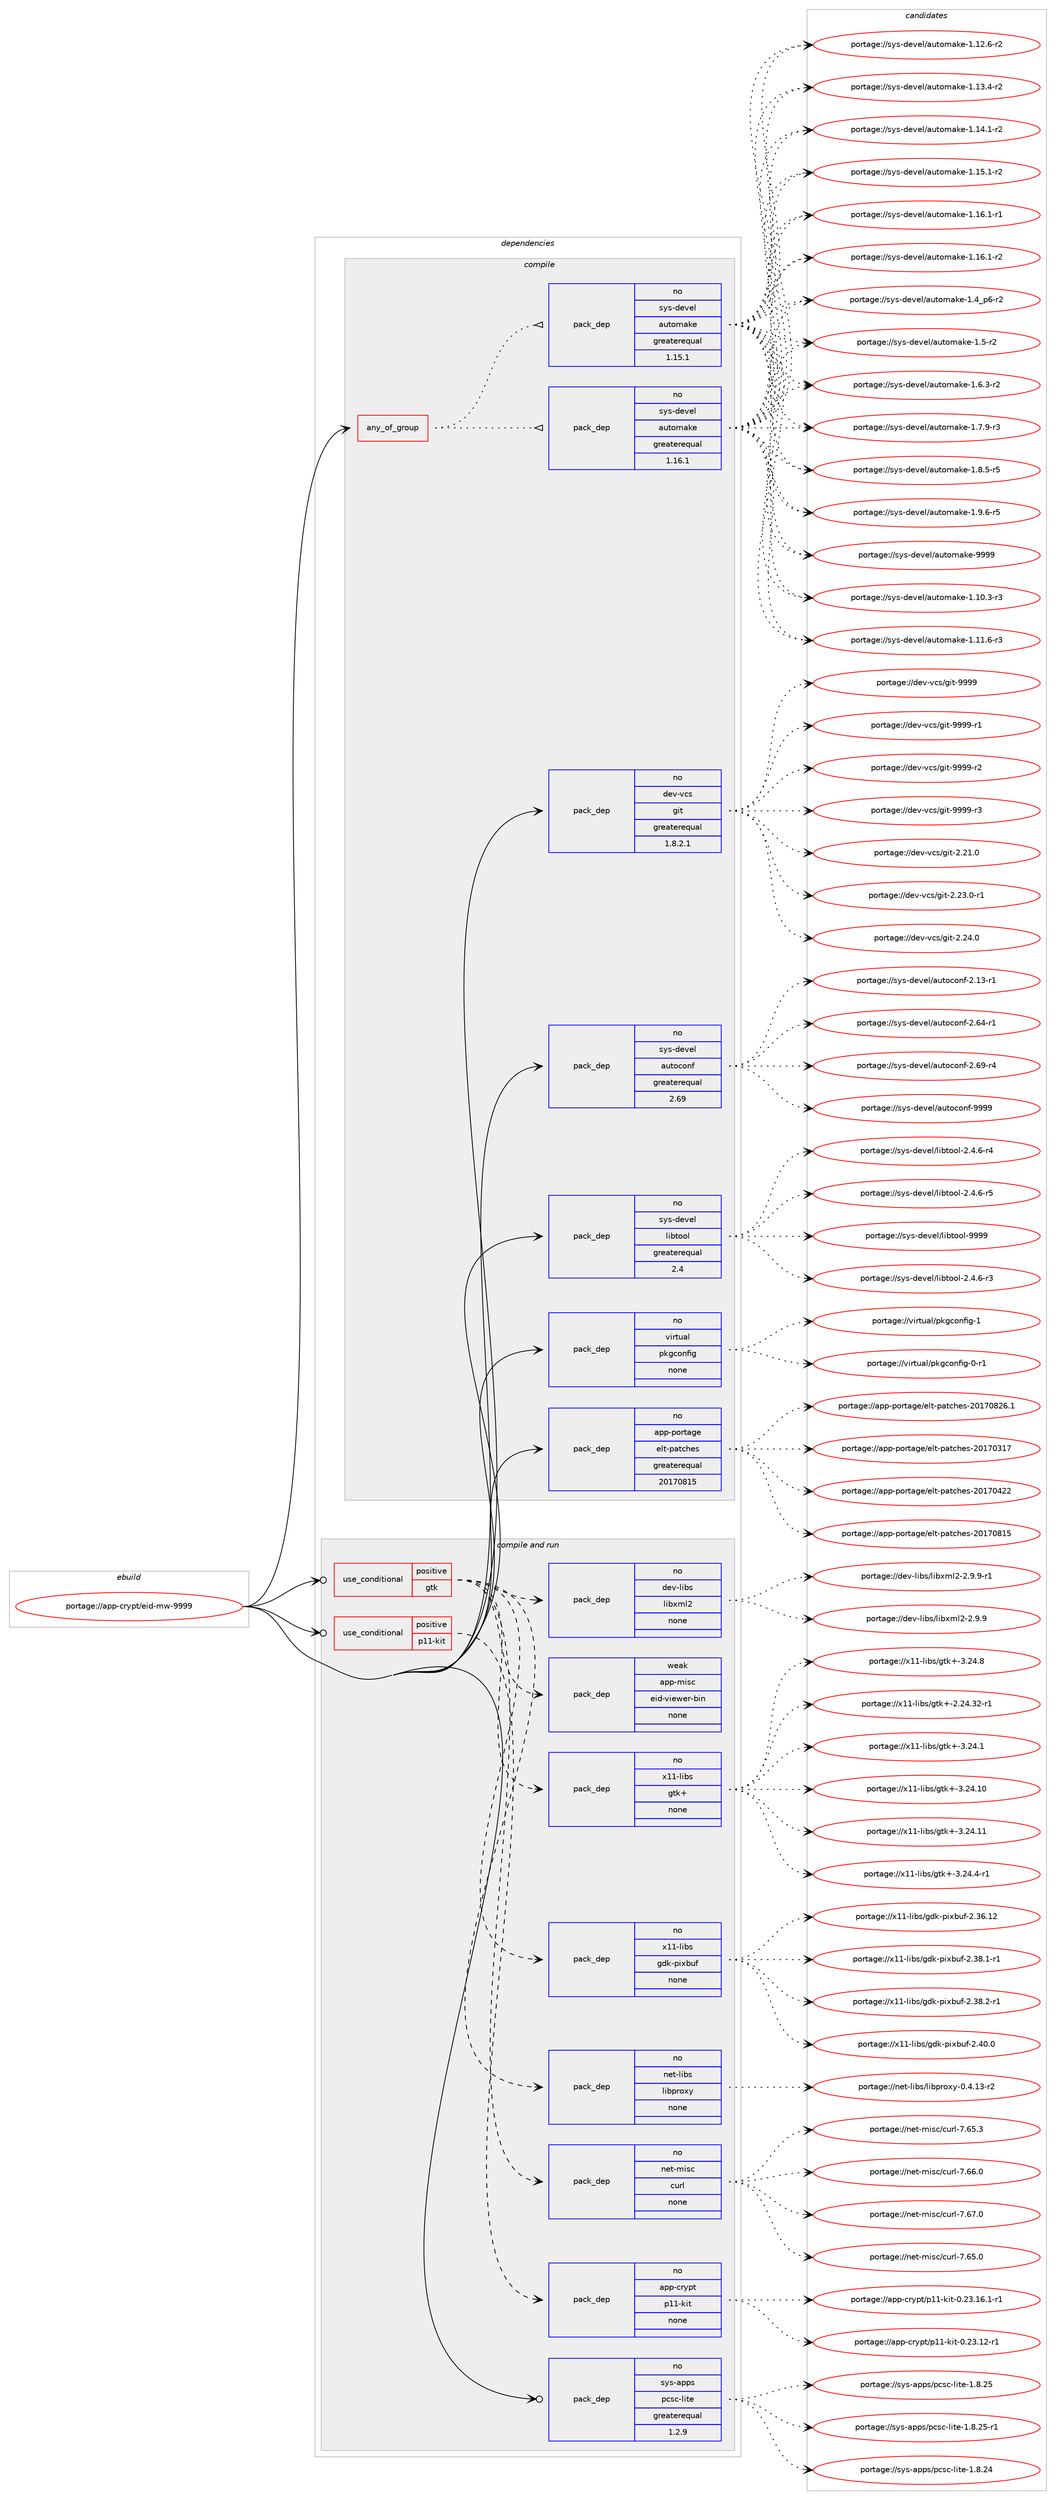 digraph prolog {

# *************
# Graph options
# *************

newrank=true;
concentrate=true;
compound=true;
graph [rankdir=LR,fontname=Helvetica,fontsize=10,ranksep=1.5];#, ranksep=2.5, nodesep=0.2];
edge  [arrowhead=vee];
node  [fontname=Helvetica,fontsize=10];

# **********
# The ebuild
# **********

subgraph cluster_leftcol {
color=gray;
rank=same;
label=<<i>ebuild</i>>;
id [label="portage://app-crypt/eid-mw-9999", color=red, width=4, href="../app-crypt/eid-mw-9999.svg"];
}

# ****************
# The dependencies
# ****************

subgraph cluster_midcol {
color=gray;
label=<<i>dependencies</i>>;
subgraph cluster_compile {
fillcolor="#eeeeee";
style=filled;
label=<<i>compile</i>>;
subgraph any206 {
dependency12482 [label=<<TABLE BORDER="0" CELLBORDER="1" CELLSPACING="0" CELLPADDING="4"><TR><TD CELLPADDING="10">any_of_group</TD></TR></TABLE>>, shape=none, color=red];subgraph pack9030 {
dependency12483 [label=<<TABLE BORDER="0" CELLBORDER="1" CELLSPACING="0" CELLPADDING="4" WIDTH="220"><TR><TD ROWSPAN="6" CELLPADDING="30">pack_dep</TD></TR><TR><TD WIDTH="110">no</TD></TR><TR><TD>sys-devel</TD></TR><TR><TD>automake</TD></TR><TR><TD>greaterequal</TD></TR><TR><TD>1.16.1</TD></TR></TABLE>>, shape=none, color=blue];
}
dependency12482:e -> dependency12483:w [weight=20,style="dotted",arrowhead="oinv"];
subgraph pack9031 {
dependency12484 [label=<<TABLE BORDER="0" CELLBORDER="1" CELLSPACING="0" CELLPADDING="4" WIDTH="220"><TR><TD ROWSPAN="6" CELLPADDING="30">pack_dep</TD></TR><TR><TD WIDTH="110">no</TD></TR><TR><TD>sys-devel</TD></TR><TR><TD>automake</TD></TR><TR><TD>greaterequal</TD></TR><TR><TD>1.15.1</TD></TR></TABLE>>, shape=none, color=blue];
}
dependency12482:e -> dependency12484:w [weight=20,style="dotted",arrowhead="oinv"];
}
id:e -> dependency12482:w [weight=20,style="solid",arrowhead="vee"];
subgraph pack9032 {
dependency12485 [label=<<TABLE BORDER="0" CELLBORDER="1" CELLSPACING="0" CELLPADDING="4" WIDTH="220"><TR><TD ROWSPAN="6" CELLPADDING="30">pack_dep</TD></TR><TR><TD WIDTH="110">no</TD></TR><TR><TD>app-portage</TD></TR><TR><TD>elt-patches</TD></TR><TR><TD>greaterequal</TD></TR><TR><TD>20170815</TD></TR></TABLE>>, shape=none, color=blue];
}
id:e -> dependency12485:w [weight=20,style="solid",arrowhead="vee"];
subgraph pack9033 {
dependency12486 [label=<<TABLE BORDER="0" CELLBORDER="1" CELLSPACING="0" CELLPADDING="4" WIDTH="220"><TR><TD ROWSPAN="6" CELLPADDING="30">pack_dep</TD></TR><TR><TD WIDTH="110">no</TD></TR><TR><TD>dev-vcs</TD></TR><TR><TD>git</TD></TR><TR><TD>greaterequal</TD></TR><TR><TD>1.8.2.1</TD></TR></TABLE>>, shape=none, color=blue];
}
id:e -> dependency12486:w [weight=20,style="solid",arrowhead="vee"];
subgraph pack9034 {
dependency12487 [label=<<TABLE BORDER="0" CELLBORDER="1" CELLSPACING="0" CELLPADDING="4" WIDTH="220"><TR><TD ROWSPAN="6" CELLPADDING="30">pack_dep</TD></TR><TR><TD WIDTH="110">no</TD></TR><TR><TD>sys-devel</TD></TR><TR><TD>autoconf</TD></TR><TR><TD>greaterequal</TD></TR><TR><TD>2.69</TD></TR></TABLE>>, shape=none, color=blue];
}
id:e -> dependency12487:w [weight=20,style="solid",arrowhead="vee"];
subgraph pack9035 {
dependency12488 [label=<<TABLE BORDER="0" CELLBORDER="1" CELLSPACING="0" CELLPADDING="4" WIDTH="220"><TR><TD ROWSPAN="6" CELLPADDING="30">pack_dep</TD></TR><TR><TD WIDTH="110">no</TD></TR><TR><TD>sys-devel</TD></TR><TR><TD>libtool</TD></TR><TR><TD>greaterequal</TD></TR><TR><TD>2.4</TD></TR></TABLE>>, shape=none, color=blue];
}
id:e -> dependency12488:w [weight=20,style="solid",arrowhead="vee"];
subgraph pack9036 {
dependency12489 [label=<<TABLE BORDER="0" CELLBORDER="1" CELLSPACING="0" CELLPADDING="4" WIDTH="220"><TR><TD ROWSPAN="6" CELLPADDING="30">pack_dep</TD></TR><TR><TD WIDTH="110">no</TD></TR><TR><TD>virtual</TD></TR><TR><TD>pkgconfig</TD></TR><TR><TD>none</TD></TR><TR><TD></TD></TR></TABLE>>, shape=none, color=blue];
}
id:e -> dependency12489:w [weight=20,style="solid",arrowhead="vee"];
}
subgraph cluster_compileandrun {
fillcolor="#eeeeee";
style=filled;
label=<<i>compile and run</i>>;
subgraph cond3245 {
dependency12490 [label=<<TABLE BORDER="0" CELLBORDER="1" CELLSPACING="0" CELLPADDING="4"><TR><TD ROWSPAN="3" CELLPADDING="10">use_conditional</TD></TR><TR><TD>positive</TD></TR><TR><TD>gtk</TD></TR></TABLE>>, shape=none, color=red];
subgraph pack9037 {
dependency12491 [label=<<TABLE BORDER="0" CELLBORDER="1" CELLSPACING="0" CELLPADDING="4" WIDTH="220"><TR><TD ROWSPAN="6" CELLPADDING="30">pack_dep</TD></TR><TR><TD WIDTH="110">no</TD></TR><TR><TD>x11-libs</TD></TR><TR><TD>gdk-pixbuf</TD></TR><TR><TD>none</TD></TR><TR><TD></TD></TR></TABLE>>, shape=none, color=blue];
}
dependency12490:e -> dependency12491:w [weight=20,style="dashed",arrowhead="vee"];
subgraph pack9038 {
dependency12492 [label=<<TABLE BORDER="0" CELLBORDER="1" CELLSPACING="0" CELLPADDING="4" WIDTH="220"><TR><TD ROWSPAN="6" CELLPADDING="30">pack_dep</TD></TR><TR><TD WIDTH="110">no</TD></TR><TR><TD>x11-libs</TD></TR><TR><TD>gtk+</TD></TR><TR><TD>none</TD></TR><TR><TD></TD></TR></TABLE>>, shape=none, color=blue];
}
dependency12490:e -> dependency12492:w [weight=20,style="dashed",arrowhead="vee"];
subgraph pack9039 {
dependency12493 [label=<<TABLE BORDER="0" CELLBORDER="1" CELLSPACING="0" CELLPADDING="4" WIDTH="220"><TR><TD ROWSPAN="6" CELLPADDING="30">pack_dep</TD></TR><TR><TD WIDTH="110">no</TD></TR><TR><TD>dev-libs</TD></TR><TR><TD>libxml2</TD></TR><TR><TD>none</TD></TR><TR><TD></TD></TR></TABLE>>, shape=none, color=blue];
}
dependency12490:e -> dependency12493:w [weight=20,style="dashed",arrowhead="vee"];
subgraph pack9040 {
dependency12494 [label=<<TABLE BORDER="0" CELLBORDER="1" CELLSPACING="0" CELLPADDING="4" WIDTH="220"><TR><TD ROWSPAN="6" CELLPADDING="30">pack_dep</TD></TR><TR><TD WIDTH="110">no</TD></TR><TR><TD>net-misc</TD></TR><TR><TD>curl</TD></TR><TR><TD>none</TD></TR><TR><TD></TD></TR></TABLE>>, shape=none, color=blue];
}
dependency12490:e -> dependency12494:w [weight=20,style="dashed",arrowhead="vee"];
subgraph pack9041 {
dependency12495 [label=<<TABLE BORDER="0" CELLBORDER="1" CELLSPACING="0" CELLPADDING="4" WIDTH="220"><TR><TD ROWSPAN="6" CELLPADDING="30">pack_dep</TD></TR><TR><TD WIDTH="110">no</TD></TR><TR><TD>net-libs</TD></TR><TR><TD>libproxy</TD></TR><TR><TD>none</TD></TR><TR><TD></TD></TR></TABLE>>, shape=none, color=blue];
}
dependency12490:e -> dependency12495:w [weight=20,style="dashed",arrowhead="vee"];
subgraph pack9042 {
dependency12496 [label=<<TABLE BORDER="0" CELLBORDER="1" CELLSPACING="0" CELLPADDING="4" WIDTH="220"><TR><TD ROWSPAN="6" CELLPADDING="30">pack_dep</TD></TR><TR><TD WIDTH="110">weak</TD></TR><TR><TD>app-misc</TD></TR><TR><TD>eid-viewer-bin</TD></TR><TR><TD>none</TD></TR><TR><TD></TD></TR></TABLE>>, shape=none, color=blue];
}
dependency12490:e -> dependency12496:w [weight=20,style="dashed",arrowhead="vee"];
}
id:e -> dependency12490:w [weight=20,style="solid",arrowhead="odotvee"];
subgraph cond3246 {
dependency12497 [label=<<TABLE BORDER="0" CELLBORDER="1" CELLSPACING="0" CELLPADDING="4"><TR><TD ROWSPAN="3" CELLPADDING="10">use_conditional</TD></TR><TR><TD>positive</TD></TR><TR><TD>p11-kit</TD></TR></TABLE>>, shape=none, color=red];
subgraph pack9043 {
dependency12498 [label=<<TABLE BORDER="0" CELLBORDER="1" CELLSPACING="0" CELLPADDING="4" WIDTH="220"><TR><TD ROWSPAN="6" CELLPADDING="30">pack_dep</TD></TR><TR><TD WIDTH="110">no</TD></TR><TR><TD>app-crypt</TD></TR><TR><TD>p11-kit</TD></TR><TR><TD>none</TD></TR><TR><TD></TD></TR></TABLE>>, shape=none, color=blue];
}
dependency12497:e -> dependency12498:w [weight=20,style="dashed",arrowhead="vee"];
}
id:e -> dependency12497:w [weight=20,style="solid",arrowhead="odotvee"];
subgraph pack9044 {
dependency12499 [label=<<TABLE BORDER="0" CELLBORDER="1" CELLSPACING="0" CELLPADDING="4" WIDTH="220"><TR><TD ROWSPAN="6" CELLPADDING="30">pack_dep</TD></TR><TR><TD WIDTH="110">no</TD></TR><TR><TD>sys-apps</TD></TR><TR><TD>pcsc-lite</TD></TR><TR><TD>greaterequal</TD></TR><TR><TD>1.2.9</TD></TR></TABLE>>, shape=none, color=blue];
}
id:e -> dependency12499:w [weight=20,style="solid",arrowhead="odotvee"];
}
subgraph cluster_run {
fillcolor="#eeeeee";
style=filled;
label=<<i>run</i>>;
}
}

# **************
# The candidates
# **************

subgraph cluster_choices {
rank=same;
color=gray;
label=<<i>candidates</i>>;

subgraph choice9030 {
color=black;
nodesep=1;
choiceportage11512111545100101118101108479711711611110997107101454946494846514511451 [label="portage://sys-devel/automake-1.10.3-r3", color=red, width=4,href="../sys-devel/automake-1.10.3-r3.svg"];
choiceportage11512111545100101118101108479711711611110997107101454946494946544511451 [label="portage://sys-devel/automake-1.11.6-r3", color=red, width=4,href="../sys-devel/automake-1.11.6-r3.svg"];
choiceportage11512111545100101118101108479711711611110997107101454946495046544511450 [label="portage://sys-devel/automake-1.12.6-r2", color=red, width=4,href="../sys-devel/automake-1.12.6-r2.svg"];
choiceportage11512111545100101118101108479711711611110997107101454946495146524511450 [label="portage://sys-devel/automake-1.13.4-r2", color=red, width=4,href="../sys-devel/automake-1.13.4-r2.svg"];
choiceportage11512111545100101118101108479711711611110997107101454946495246494511450 [label="portage://sys-devel/automake-1.14.1-r2", color=red, width=4,href="../sys-devel/automake-1.14.1-r2.svg"];
choiceportage11512111545100101118101108479711711611110997107101454946495346494511450 [label="portage://sys-devel/automake-1.15.1-r2", color=red, width=4,href="../sys-devel/automake-1.15.1-r2.svg"];
choiceportage11512111545100101118101108479711711611110997107101454946495446494511449 [label="portage://sys-devel/automake-1.16.1-r1", color=red, width=4,href="../sys-devel/automake-1.16.1-r1.svg"];
choiceportage11512111545100101118101108479711711611110997107101454946495446494511450 [label="portage://sys-devel/automake-1.16.1-r2", color=red, width=4,href="../sys-devel/automake-1.16.1-r2.svg"];
choiceportage115121115451001011181011084797117116111109971071014549465295112544511450 [label="portage://sys-devel/automake-1.4_p6-r2", color=red, width=4,href="../sys-devel/automake-1.4_p6-r2.svg"];
choiceportage11512111545100101118101108479711711611110997107101454946534511450 [label="portage://sys-devel/automake-1.5-r2", color=red, width=4,href="../sys-devel/automake-1.5-r2.svg"];
choiceportage115121115451001011181011084797117116111109971071014549465446514511450 [label="portage://sys-devel/automake-1.6.3-r2", color=red, width=4,href="../sys-devel/automake-1.6.3-r2.svg"];
choiceportage115121115451001011181011084797117116111109971071014549465546574511451 [label="portage://sys-devel/automake-1.7.9-r3", color=red, width=4,href="../sys-devel/automake-1.7.9-r3.svg"];
choiceportage115121115451001011181011084797117116111109971071014549465646534511453 [label="portage://sys-devel/automake-1.8.5-r5", color=red, width=4,href="../sys-devel/automake-1.8.5-r5.svg"];
choiceportage115121115451001011181011084797117116111109971071014549465746544511453 [label="portage://sys-devel/automake-1.9.6-r5", color=red, width=4,href="../sys-devel/automake-1.9.6-r5.svg"];
choiceportage115121115451001011181011084797117116111109971071014557575757 [label="portage://sys-devel/automake-9999", color=red, width=4,href="../sys-devel/automake-9999.svg"];
dependency12483:e -> choiceportage11512111545100101118101108479711711611110997107101454946494846514511451:w [style=dotted,weight="100"];
dependency12483:e -> choiceportage11512111545100101118101108479711711611110997107101454946494946544511451:w [style=dotted,weight="100"];
dependency12483:e -> choiceportage11512111545100101118101108479711711611110997107101454946495046544511450:w [style=dotted,weight="100"];
dependency12483:e -> choiceportage11512111545100101118101108479711711611110997107101454946495146524511450:w [style=dotted,weight="100"];
dependency12483:e -> choiceportage11512111545100101118101108479711711611110997107101454946495246494511450:w [style=dotted,weight="100"];
dependency12483:e -> choiceportage11512111545100101118101108479711711611110997107101454946495346494511450:w [style=dotted,weight="100"];
dependency12483:e -> choiceportage11512111545100101118101108479711711611110997107101454946495446494511449:w [style=dotted,weight="100"];
dependency12483:e -> choiceportage11512111545100101118101108479711711611110997107101454946495446494511450:w [style=dotted,weight="100"];
dependency12483:e -> choiceportage115121115451001011181011084797117116111109971071014549465295112544511450:w [style=dotted,weight="100"];
dependency12483:e -> choiceportage11512111545100101118101108479711711611110997107101454946534511450:w [style=dotted,weight="100"];
dependency12483:e -> choiceportage115121115451001011181011084797117116111109971071014549465446514511450:w [style=dotted,weight="100"];
dependency12483:e -> choiceportage115121115451001011181011084797117116111109971071014549465546574511451:w [style=dotted,weight="100"];
dependency12483:e -> choiceportage115121115451001011181011084797117116111109971071014549465646534511453:w [style=dotted,weight="100"];
dependency12483:e -> choiceportage115121115451001011181011084797117116111109971071014549465746544511453:w [style=dotted,weight="100"];
dependency12483:e -> choiceportage115121115451001011181011084797117116111109971071014557575757:w [style=dotted,weight="100"];
}
subgraph choice9031 {
color=black;
nodesep=1;
choiceportage11512111545100101118101108479711711611110997107101454946494846514511451 [label="portage://sys-devel/automake-1.10.3-r3", color=red, width=4,href="../sys-devel/automake-1.10.3-r3.svg"];
choiceportage11512111545100101118101108479711711611110997107101454946494946544511451 [label="portage://sys-devel/automake-1.11.6-r3", color=red, width=4,href="../sys-devel/automake-1.11.6-r3.svg"];
choiceportage11512111545100101118101108479711711611110997107101454946495046544511450 [label="portage://sys-devel/automake-1.12.6-r2", color=red, width=4,href="../sys-devel/automake-1.12.6-r2.svg"];
choiceportage11512111545100101118101108479711711611110997107101454946495146524511450 [label="portage://sys-devel/automake-1.13.4-r2", color=red, width=4,href="../sys-devel/automake-1.13.4-r2.svg"];
choiceportage11512111545100101118101108479711711611110997107101454946495246494511450 [label="portage://sys-devel/automake-1.14.1-r2", color=red, width=4,href="../sys-devel/automake-1.14.1-r2.svg"];
choiceportage11512111545100101118101108479711711611110997107101454946495346494511450 [label="portage://sys-devel/automake-1.15.1-r2", color=red, width=4,href="../sys-devel/automake-1.15.1-r2.svg"];
choiceportage11512111545100101118101108479711711611110997107101454946495446494511449 [label="portage://sys-devel/automake-1.16.1-r1", color=red, width=4,href="../sys-devel/automake-1.16.1-r1.svg"];
choiceportage11512111545100101118101108479711711611110997107101454946495446494511450 [label="portage://sys-devel/automake-1.16.1-r2", color=red, width=4,href="../sys-devel/automake-1.16.1-r2.svg"];
choiceportage115121115451001011181011084797117116111109971071014549465295112544511450 [label="portage://sys-devel/automake-1.4_p6-r2", color=red, width=4,href="../sys-devel/automake-1.4_p6-r2.svg"];
choiceportage11512111545100101118101108479711711611110997107101454946534511450 [label="portage://sys-devel/automake-1.5-r2", color=red, width=4,href="../sys-devel/automake-1.5-r2.svg"];
choiceportage115121115451001011181011084797117116111109971071014549465446514511450 [label="portage://sys-devel/automake-1.6.3-r2", color=red, width=4,href="../sys-devel/automake-1.6.3-r2.svg"];
choiceportage115121115451001011181011084797117116111109971071014549465546574511451 [label="portage://sys-devel/automake-1.7.9-r3", color=red, width=4,href="../sys-devel/automake-1.7.9-r3.svg"];
choiceportage115121115451001011181011084797117116111109971071014549465646534511453 [label="portage://sys-devel/automake-1.8.5-r5", color=red, width=4,href="../sys-devel/automake-1.8.5-r5.svg"];
choiceportage115121115451001011181011084797117116111109971071014549465746544511453 [label="portage://sys-devel/automake-1.9.6-r5", color=red, width=4,href="../sys-devel/automake-1.9.6-r5.svg"];
choiceportage115121115451001011181011084797117116111109971071014557575757 [label="portage://sys-devel/automake-9999", color=red, width=4,href="../sys-devel/automake-9999.svg"];
dependency12484:e -> choiceportage11512111545100101118101108479711711611110997107101454946494846514511451:w [style=dotted,weight="100"];
dependency12484:e -> choiceportage11512111545100101118101108479711711611110997107101454946494946544511451:w [style=dotted,weight="100"];
dependency12484:e -> choiceportage11512111545100101118101108479711711611110997107101454946495046544511450:w [style=dotted,weight="100"];
dependency12484:e -> choiceportage11512111545100101118101108479711711611110997107101454946495146524511450:w [style=dotted,weight="100"];
dependency12484:e -> choiceportage11512111545100101118101108479711711611110997107101454946495246494511450:w [style=dotted,weight="100"];
dependency12484:e -> choiceportage11512111545100101118101108479711711611110997107101454946495346494511450:w [style=dotted,weight="100"];
dependency12484:e -> choiceportage11512111545100101118101108479711711611110997107101454946495446494511449:w [style=dotted,weight="100"];
dependency12484:e -> choiceportage11512111545100101118101108479711711611110997107101454946495446494511450:w [style=dotted,weight="100"];
dependency12484:e -> choiceportage115121115451001011181011084797117116111109971071014549465295112544511450:w [style=dotted,weight="100"];
dependency12484:e -> choiceportage11512111545100101118101108479711711611110997107101454946534511450:w [style=dotted,weight="100"];
dependency12484:e -> choiceportage115121115451001011181011084797117116111109971071014549465446514511450:w [style=dotted,weight="100"];
dependency12484:e -> choiceportage115121115451001011181011084797117116111109971071014549465546574511451:w [style=dotted,weight="100"];
dependency12484:e -> choiceportage115121115451001011181011084797117116111109971071014549465646534511453:w [style=dotted,weight="100"];
dependency12484:e -> choiceportage115121115451001011181011084797117116111109971071014549465746544511453:w [style=dotted,weight="100"];
dependency12484:e -> choiceportage115121115451001011181011084797117116111109971071014557575757:w [style=dotted,weight="100"];
}
subgraph choice9032 {
color=black;
nodesep=1;
choiceportage97112112451121111141169710310147101108116451129711699104101115455048495548514955 [label="portage://app-portage/elt-patches-20170317", color=red, width=4,href="../app-portage/elt-patches-20170317.svg"];
choiceportage97112112451121111141169710310147101108116451129711699104101115455048495548525050 [label="portage://app-portage/elt-patches-20170422", color=red, width=4,href="../app-portage/elt-patches-20170422.svg"];
choiceportage97112112451121111141169710310147101108116451129711699104101115455048495548564953 [label="portage://app-portage/elt-patches-20170815", color=red, width=4,href="../app-portage/elt-patches-20170815.svg"];
choiceportage971121124511211111411697103101471011081164511297116991041011154550484955485650544649 [label="portage://app-portage/elt-patches-20170826.1", color=red, width=4,href="../app-portage/elt-patches-20170826.1.svg"];
dependency12485:e -> choiceportage97112112451121111141169710310147101108116451129711699104101115455048495548514955:w [style=dotted,weight="100"];
dependency12485:e -> choiceportage97112112451121111141169710310147101108116451129711699104101115455048495548525050:w [style=dotted,weight="100"];
dependency12485:e -> choiceportage97112112451121111141169710310147101108116451129711699104101115455048495548564953:w [style=dotted,weight="100"];
dependency12485:e -> choiceportage971121124511211111411697103101471011081164511297116991041011154550484955485650544649:w [style=dotted,weight="100"];
}
subgraph choice9033 {
color=black;
nodesep=1;
choiceportage10010111845118991154710310511645504650494648 [label="portage://dev-vcs/git-2.21.0", color=red, width=4,href="../dev-vcs/git-2.21.0.svg"];
choiceportage100101118451189911547103105116455046505146484511449 [label="portage://dev-vcs/git-2.23.0-r1", color=red, width=4,href="../dev-vcs/git-2.23.0-r1.svg"];
choiceportage10010111845118991154710310511645504650524648 [label="portage://dev-vcs/git-2.24.0", color=red, width=4,href="../dev-vcs/git-2.24.0.svg"];
choiceportage1001011184511899115471031051164557575757 [label="portage://dev-vcs/git-9999", color=red, width=4,href="../dev-vcs/git-9999.svg"];
choiceportage10010111845118991154710310511645575757574511449 [label="portage://dev-vcs/git-9999-r1", color=red, width=4,href="../dev-vcs/git-9999-r1.svg"];
choiceportage10010111845118991154710310511645575757574511450 [label="portage://dev-vcs/git-9999-r2", color=red, width=4,href="../dev-vcs/git-9999-r2.svg"];
choiceportage10010111845118991154710310511645575757574511451 [label="portage://dev-vcs/git-9999-r3", color=red, width=4,href="../dev-vcs/git-9999-r3.svg"];
dependency12486:e -> choiceportage10010111845118991154710310511645504650494648:w [style=dotted,weight="100"];
dependency12486:e -> choiceportage100101118451189911547103105116455046505146484511449:w [style=dotted,weight="100"];
dependency12486:e -> choiceportage10010111845118991154710310511645504650524648:w [style=dotted,weight="100"];
dependency12486:e -> choiceportage1001011184511899115471031051164557575757:w [style=dotted,weight="100"];
dependency12486:e -> choiceportage10010111845118991154710310511645575757574511449:w [style=dotted,weight="100"];
dependency12486:e -> choiceportage10010111845118991154710310511645575757574511450:w [style=dotted,weight="100"];
dependency12486:e -> choiceportage10010111845118991154710310511645575757574511451:w [style=dotted,weight="100"];
}
subgraph choice9034 {
color=black;
nodesep=1;
choiceportage1151211154510010111810110847971171161119911111010245504649514511449 [label="portage://sys-devel/autoconf-2.13-r1", color=red, width=4,href="../sys-devel/autoconf-2.13-r1.svg"];
choiceportage1151211154510010111810110847971171161119911111010245504654524511449 [label="portage://sys-devel/autoconf-2.64-r1", color=red, width=4,href="../sys-devel/autoconf-2.64-r1.svg"];
choiceportage1151211154510010111810110847971171161119911111010245504654574511452 [label="portage://sys-devel/autoconf-2.69-r4", color=red, width=4,href="../sys-devel/autoconf-2.69-r4.svg"];
choiceportage115121115451001011181011084797117116111991111101024557575757 [label="portage://sys-devel/autoconf-9999", color=red, width=4,href="../sys-devel/autoconf-9999.svg"];
dependency12487:e -> choiceportage1151211154510010111810110847971171161119911111010245504649514511449:w [style=dotted,weight="100"];
dependency12487:e -> choiceportage1151211154510010111810110847971171161119911111010245504654524511449:w [style=dotted,weight="100"];
dependency12487:e -> choiceportage1151211154510010111810110847971171161119911111010245504654574511452:w [style=dotted,weight="100"];
dependency12487:e -> choiceportage115121115451001011181011084797117116111991111101024557575757:w [style=dotted,weight="100"];
}
subgraph choice9035 {
color=black;
nodesep=1;
choiceportage1151211154510010111810110847108105981161111111084550465246544511451 [label="portage://sys-devel/libtool-2.4.6-r3", color=red, width=4,href="../sys-devel/libtool-2.4.6-r3.svg"];
choiceportage1151211154510010111810110847108105981161111111084550465246544511452 [label="portage://sys-devel/libtool-2.4.6-r4", color=red, width=4,href="../sys-devel/libtool-2.4.6-r4.svg"];
choiceportage1151211154510010111810110847108105981161111111084550465246544511453 [label="portage://sys-devel/libtool-2.4.6-r5", color=red, width=4,href="../sys-devel/libtool-2.4.6-r5.svg"];
choiceportage1151211154510010111810110847108105981161111111084557575757 [label="portage://sys-devel/libtool-9999", color=red, width=4,href="../sys-devel/libtool-9999.svg"];
dependency12488:e -> choiceportage1151211154510010111810110847108105981161111111084550465246544511451:w [style=dotted,weight="100"];
dependency12488:e -> choiceportage1151211154510010111810110847108105981161111111084550465246544511452:w [style=dotted,weight="100"];
dependency12488:e -> choiceportage1151211154510010111810110847108105981161111111084550465246544511453:w [style=dotted,weight="100"];
dependency12488:e -> choiceportage1151211154510010111810110847108105981161111111084557575757:w [style=dotted,weight="100"];
}
subgraph choice9036 {
color=black;
nodesep=1;
choiceportage11810511411611797108471121071039911111010210510345484511449 [label="portage://virtual/pkgconfig-0-r1", color=red, width=4,href="../virtual/pkgconfig-0-r1.svg"];
choiceportage1181051141161179710847112107103991111101021051034549 [label="portage://virtual/pkgconfig-1", color=red, width=4,href="../virtual/pkgconfig-1.svg"];
dependency12489:e -> choiceportage11810511411611797108471121071039911111010210510345484511449:w [style=dotted,weight="100"];
dependency12489:e -> choiceportage1181051141161179710847112107103991111101021051034549:w [style=dotted,weight="100"];
}
subgraph choice9037 {
color=black;
nodesep=1;
choiceportage120494945108105981154710310010745112105120981171024550465154464950 [label="portage://x11-libs/gdk-pixbuf-2.36.12", color=red, width=4,href="../x11-libs/gdk-pixbuf-2.36.12.svg"];
choiceportage12049494510810598115471031001074511210512098117102455046515646494511449 [label="portage://x11-libs/gdk-pixbuf-2.38.1-r1", color=red, width=4,href="../x11-libs/gdk-pixbuf-2.38.1-r1.svg"];
choiceportage12049494510810598115471031001074511210512098117102455046515646504511449 [label="portage://x11-libs/gdk-pixbuf-2.38.2-r1", color=red, width=4,href="../x11-libs/gdk-pixbuf-2.38.2-r1.svg"];
choiceportage1204949451081059811547103100107451121051209811710245504652484648 [label="portage://x11-libs/gdk-pixbuf-2.40.0", color=red, width=4,href="../x11-libs/gdk-pixbuf-2.40.0.svg"];
dependency12491:e -> choiceportage120494945108105981154710310010745112105120981171024550465154464950:w [style=dotted,weight="100"];
dependency12491:e -> choiceportage12049494510810598115471031001074511210512098117102455046515646494511449:w [style=dotted,weight="100"];
dependency12491:e -> choiceportage12049494510810598115471031001074511210512098117102455046515646504511449:w [style=dotted,weight="100"];
dependency12491:e -> choiceportage1204949451081059811547103100107451121051209811710245504652484648:w [style=dotted,weight="100"];
}
subgraph choice9038 {
color=black;
nodesep=1;
choiceportage12049494510810598115471031161074345504650524651504511449 [label="portage://x11-libs/gtk+-2.24.32-r1", color=red, width=4,href="../x11-libs/gtk+-2.24.32-r1.svg"];
choiceportage12049494510810598115471031161074345514650524649 [label="portage://x11-libs/gtk+-3.24.1", color=red, width=4,href="../x11-libs/gtk+-3.24.1.svg"];
choiceportage1204949451081059811547103116107434551465052464948 [label="portage://x11-libs/gtk+-3.24.10", color=red, width=4,href="../x11-libs/gtk+-3.24.10.svg"];
choiceportage1204949451081059811547103116107434551465052464949 [label="portage://x11-libs/gtk+-3.24.11", color=red, width=4,href="../x11-libs/gtk+-3.24.11.svg"];
choiceportage120494945108105981154710311610743455146505246524511449 [label="portage://x11-libs/gtk+-3.24.4-r1", color=red, width=4,href="../x11-libs/gtk+-3.24.4-r1.svg"];
choiceportage12049494510810598115471031161074345514650524656 [label="portage://x11-libs/gtk+-3.24.8", color=red, width=4,href="../x11-libs/gtk+-3.24.8.svg"];
dependency12492:e -> choiceportage12049494510810598115471031161074345504650524651504511449:w [style=dotted,weight="100"];
dependency12492:e -> choiceportage12049494510810598115471031161074345514650524649:w [style=dotted,weight="100"];
dependency12492:e -> choiceportage1204949451081059811547103116107434551465052464948:w [style=dotted,weight="100"];
dependency12492:e -> choiceportage1204949451081059811547103116107434551465052464949:w [style=dotted,weight="100"];
dependency12492:e -> choiceportage120494945108105981154710311610743455146505246524511449:w [style=dotted,weight="100"];
dependency12492:e -> choiceportage12049494510810598115471031161074345514650524656:w [style=dotted,weight="100"];
}
subgraph choice9039 {
color=black;
nodesep=1;
choiceportage1001011184510810598115471081059812010910850455046574657 [label="portage://dev-libs/libxml2-2.9.9", color=red, width=4,href="../dev-libs/libxml2-2.9.9.svg"];
choiceportage10010111845108105981154710810598120109108504550465746574511449 [label="portage://dev-libs/libxml2-2.9.9-r1", color=red, width=4,href="../dev-libs/libxml2-2.9.9-r1.svg"];
dependency12493:e -> choiceportage1001011184510810598115471081059812010910850455046574657:w [style=dotted,weight="100"];
dependency12493:e -> choiceportage10010111845108105981154710810598120109108504550465746574511449:w [style=dotted,weight="100"];
}
subgraph choice9040 {
color=black;
nodesep=1;
choiceportage1101011164510910511599479911711410845554654534648 [label="portage://net-misc/curl-7.65.0", color=red, width=4,href="../net-misc/curl-7.65.0.svg"];
choiceportage1101011164510910511599479911711410845554654534651 [label="portage://net-misc/curl-7.65.3", color=red, width=4,href="../net-misc/curl-7.65.3.svg"];
choiceportage1101011164510910511599479911711410845554654544648 [label="portage://net-misc/curl-7.66.0", color=red, width=4,href="../net-misc/curl-7.66.0.svg"];
choiceportage1101011164510910511599479911711410845554654554648 [label="portage://net-misc/curl-7.67.0", color=red, width=4,href="../net-misc/curl-7.67.0.svg"];
dependency12494:e -> choiceportage1101011164510910511599479911711410845554654534648:w [style=dotted,weight="100"];
dependency12494:e -> choiceportage1101011164510910511599479911711410845554654534651:w [style=dotted,weight="100"];
dependency12494:e -> choiceportage1101011164510910511599479911711410845554654544648:w [style=dotted,weight="100"];
dependency12494:e -> choiceportage1101011164510910511599479911711410845554654554648:w [style=dotted,weight="100"];
}
subgraph choice9041 {
color=black;
nodesep=1;
choiceportage11010111645108105981154710810598112114111120121454846524649514511450 [label="portage://net-libs/libproxy-0.4.13-r2", color=red, width=4,href="../net-libs/libproxy-0.4.13-r2.svg"];
dependency12495:e -> choiceportage11010111645108105981154710810598112114111120121454846524649514511450:w [style=dotted,weight="100"];
}
subgraph choice9042 {
color=black;
nodesep=1;
}
subgraph choice9043 {
color=black;
nodesep=1;
choiceportage9711211245991141211121164711249494510710511645484650514649504511449 [label="portage://app-crypt/p11-kit-0.23.12-r1", color=red, width=4,href="../app-crypt/p11-kit-0.23.12-r1.svg"];
choiceportage97112112459911412111211647112494945107105116454846505146495446494511449 [label="portage://app-crypt/p11-kit-0.23.16.1-r1", color=red, width=4,href="../app-crypt/p11-kit-0.23.16.1-r1.svg"];
dependency12498:e -> choiceportage9711211245991141211121164711249494510710511645484650514649504511449:w [style=dotted,weight="100"];
dependency12498:e -> choiceportage97112112459911412111211647112494945107105116454846505146495446494511449:w [style=dotted,weight="100"];
}
subgraph choice9044 {
color=black;
nodesep=1;
choiceportage11512111545971121121154711299115994510810511610145494656465052 [label="portage://sys-apps/pcsc-lite-1.8.24", color=red, width=4,href="../sys-apps/pcsc-lite-1.8.24.svg"];
choiceportage11512111545971121121154711299115994510810511610145494656465053 [label="portage://sys-apps/pcsc-lite-1.8.25", color=red, width=4,href="../sys-apps/pcsc-lite-1.8.25.svg"];
choiceportage115121115459711211211547112991159945108105116101454946564650534511449 [label="portage://sys-apps/pcsc-lite-1.8.25-r1", color=red, width=4,href="../sys-apps/pcsc-lite-1.8.25-r1.svg"];
dependency12499:e -> choiceportage11512111545971121121154711299115994510810511610145494656465052:w [style=dotted,weight="100"];
dependency12499:e -> choiceportage11512111545971121121154711299115994510810511610145494656465053:w [style=dotted,weight="100"];
dependency12499:e -> choiceportage115121115459711211211547112991159945108105116101454946564650534511449:w [style=dotted,weight="100"];
}
}

}
